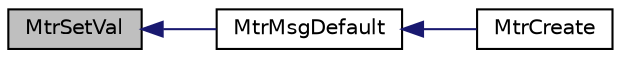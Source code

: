 digraph "MtrSetVal"
{
  edge [fontname="Helvetica",fontsize="10",labelfontname="Helvetica",labelfontsize="10"];
  node [fontname="Helvetica",fontsize="10",shape=record];
  rankdir="LR";
  Node1 [label="MtrSetVal",height=0.2,width=0.4,color="black", fillcolor="grey75", style="filled", fontcolor="black"];
  Node1 -> Node2 [dir="back",color="midnightblue",fontsize="10",style="solid",fontname="Helvetica"];
  Node2 [label="MtrMsgDefault",height=0.2,width=0.4,color="black", fillcolor="white", style="filled",URL="$_meter_8h.html#a719e166d81f425e7f32371402fac53e7"];
  Node2 -> Node3 [dir="back",color="midnightblue",fontsize="10",style="solid",fontname="Helvetica"];
  Node3 [label="MtrCreate",height=0.2,width=0.4,color="black", fillcolor="white", style="filled",URL="$_meter_8h.html#ab024a60648ca28bfb3ef8180df871ca0"];
}
